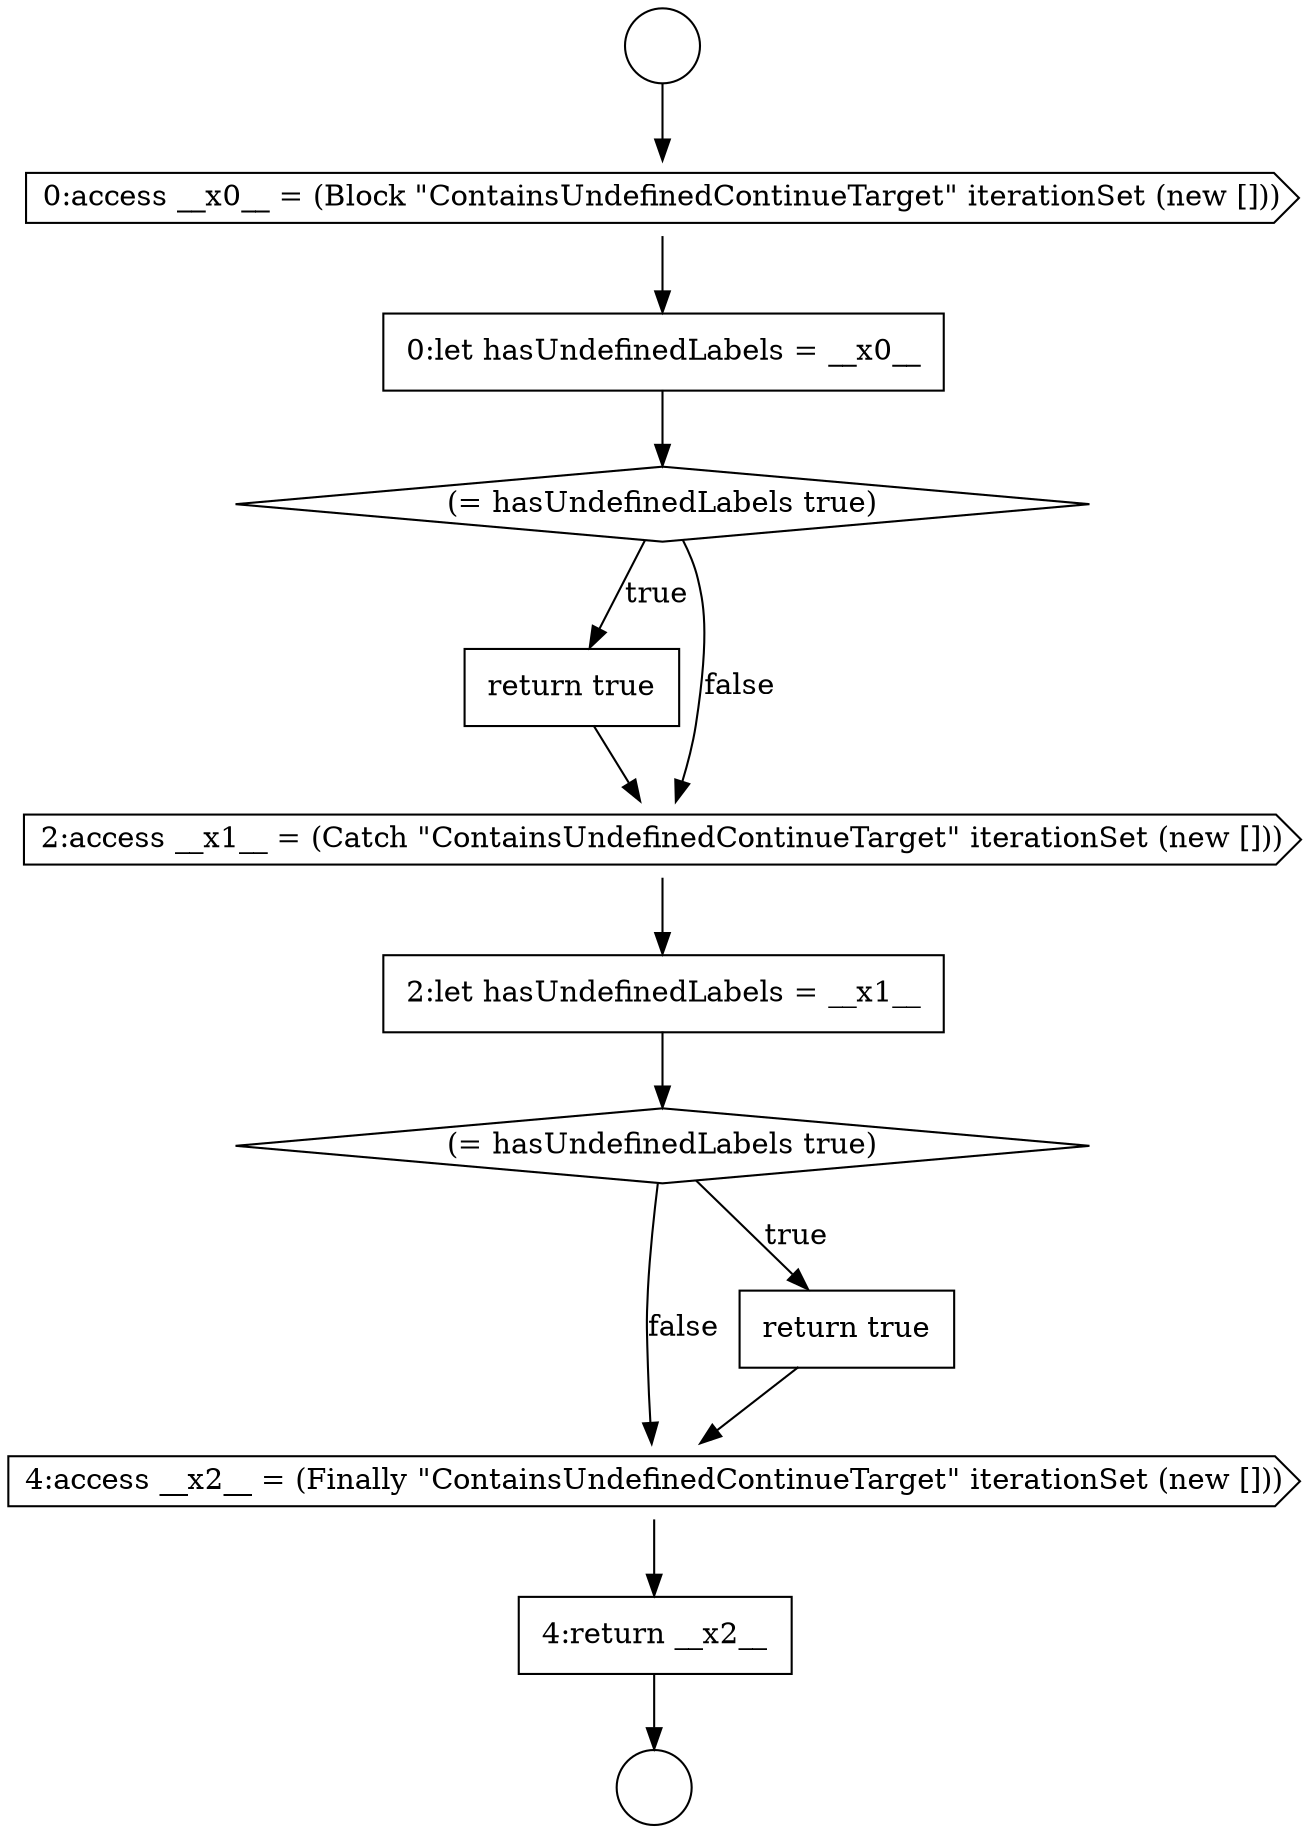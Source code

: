 digraph {
  node7528 [shape=none, margin=0, label=<<font color="black">
    <table border="0" cellborder="1" cellspacing="0" cellpadding="10">
      <tr><td align="left">0:let hasUndefinedLabels = __x0__</td></tr>
    </table>
  </font>> color="black" fillcolor="white" style=filled]
  node7532 [shape=none, margin=0, label=<<font color="black">
    <table border="0" cellborder="1" cellspacing="0" cellpadding="10">
      <tr><td align="left">2:let hasUndefinedLabels = __x1__</td></tr>
    </table>
  </font>> color="black" fillcolor="white" style=filled]
  node7527 [shape=cds, label=<<font color="black">0:access __x0__ = (Block &quot;ContainsUndefinedContinueTarget&quot; iterationSet (new []))</font>> color="black" fillcolor="white" style=filled]
  node7529 [shape=diamond, label=<<font color="black">(= hasUndefinedLabels true)</font>> color="black" fillcolor="white" style=filled]
  node7526 [shape=circle label=" " color="black" fillcolor="white" style=filled]
  node7530 [shape=none, margin=0, label=<<font color="black">
    <table border="0" cellborder="1" cellspacing="0" cellpadding="10">
      <tr><td align="left">return true</td></tr>
    </table>
  </font>> color="black" fillcolor="white" style=filled]
  node7525 [shape=circle label=" " color="black" fillcolor="white" style=filled]
  node7531 [shape=cds, label=<<font color="black">2:access __x1__ = (Catch &quot;ContainsUndefinedContinueTarget&quot; iterationSet (new []))</font>> color="black" fillcolor="white" style=filled]
  node7533 [shape=diamond, label=<<font color="black">(= hasUndefinedLabels true)</font>> color="black" fillcolor="white" style=filled]
  node7535 [shape=cds, label=<<font color="black">4:access __x2__ = (Finally &quot;ContainsUndefinedContinueTarget&quot; iterationSet (new []))</font>> color="black" fillcolor="white" style=filled]
  node7534 [shape=none, margin=0, label=<<font color="black">
    <table border="0" cellborder="1" cellspacing="0" cellpadding="10">
      <tr><td align="left">return true</td></tr>
    </table>
  </font>> color="black" fillcolor="white" style=filled]
  node7536 [shape=none, margin=0, label=<<font color="black">
    <table border="0" cellborder="1" cellspacing="0" cellpadding="10">
      <tr><td align="left">4:return __x2__</td></tr>
    </table>
  </font>> color="black" fillcolor="white" style=filled]
  node7533 -> node7534 [label=<<font color="black">true</font>> color="black"]
  node7533 -> node7535 [label=<<font color="black">false</font>> color="black"]
  node7532 -> node7533 [ color="black"]
  node7525 -> node7527 [ color="black"]
  node7535 -> node7536 [ color="black"]
  node7530 -> node7531 [ color="black"]
  node7534 -> node7535 [ color="black"]
  node7528 -> node7529 [ color="black"]
  node7529 -> node7530 [label=<<font color="black">true</font>> color="black"]
  node7529 -> node7531 [label=<<font color="black">false</font>> color="black"]
  node7531 -> node7532 [ color="black"]
  node7536 -> node7526 [ color="black"]
  node7527 -> node7528 [ color="black"]
}
